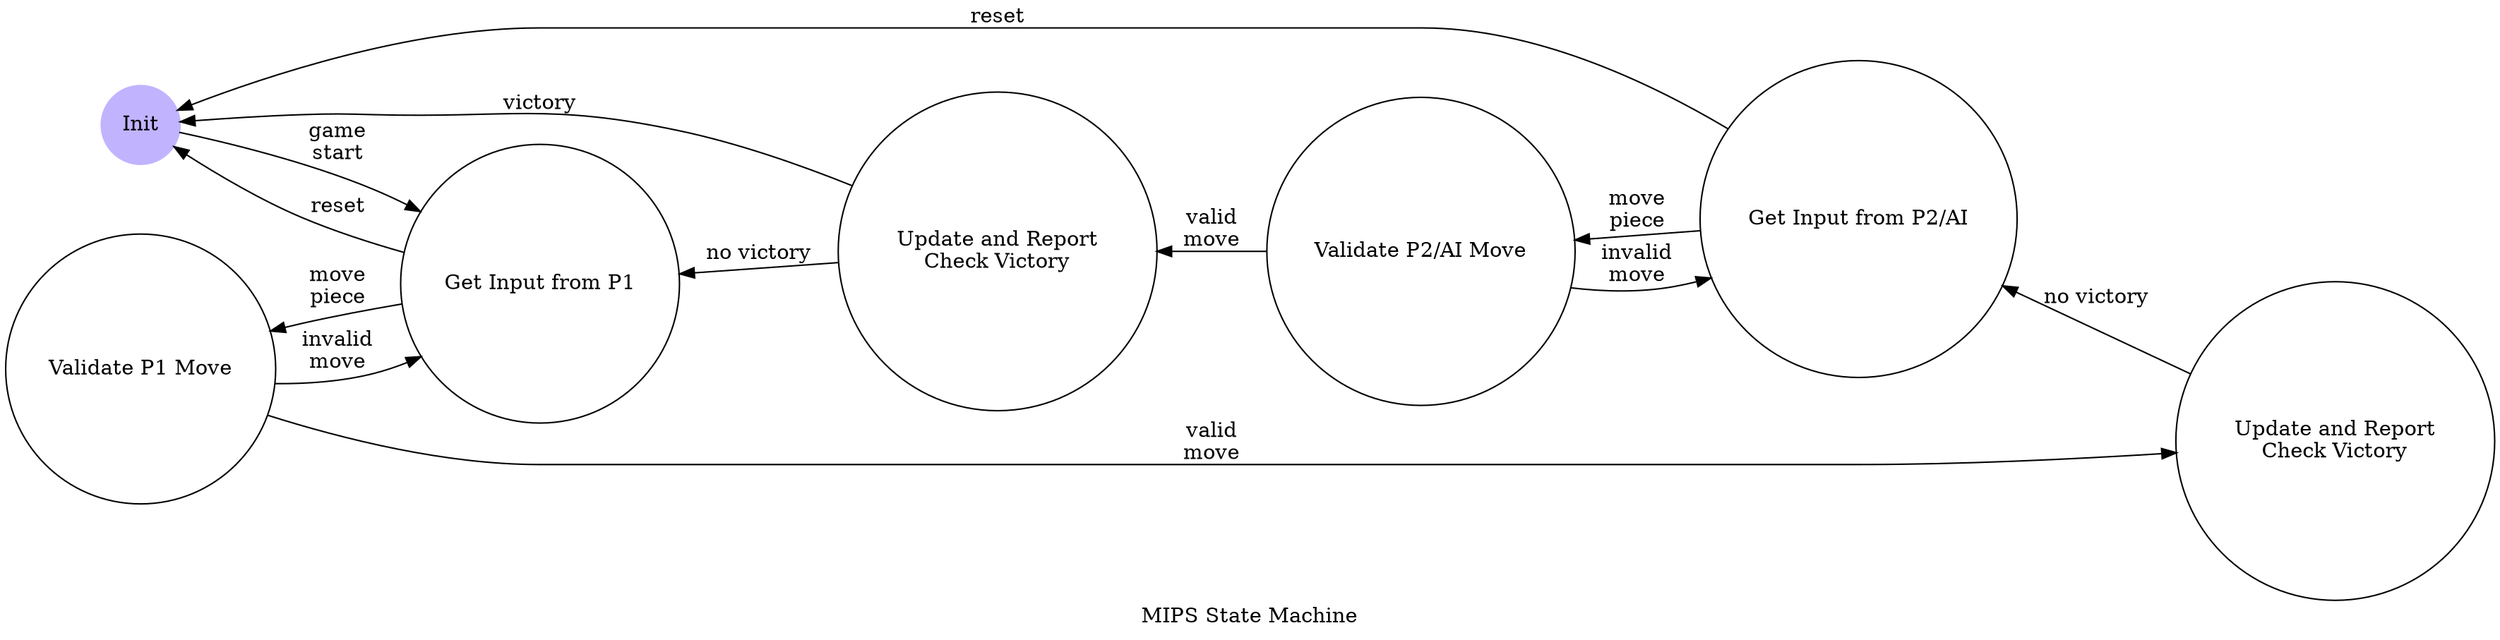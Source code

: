 digraph my_fsm {
    label = "MIPS State Machine";
    rankdir = RL;
    node [shape = circle];
    Update_Report_1 [label = "Update and Report\nCheck Victory"]; 
    Update_Report_2 [label = "Update and Report\nCheck Victory"]; 
    Get_Input_P1 [label = "Get Input from P1"];
    Get_Input_P2 [label = "Get Input from P2/AI"];
    Validate_Move_1 [label = "Validate P1 Move"];
    Validate_Move_2 [label = "Validate P2/AI Move"];
    Init [style=filled,color=".7 .3 1.0"];

    Init -> Get_Input_P1 [label = "game\nstart"];
    Get_Input_P1 -> Init [label = "reset"];
    Get_Input_P1 -> Validate_Move_1 [label = "move\npiece"];
    Validate_Move_1 -> Get_Input_P1 [label = "invalid\nmove"];
    Update_Report_1 [label="Update and Report\nCheck Victory"]; 
    Validate_Move_1 -> Update_Report_1 [label = "valid\nmove"];
    Update_Report_1 -> Get_Input_P2 [label = "no victory"];
    Get_Input_P2 -> Init [label = "reset"];
    Get_Input_P2 -> Validate_Move_2 [label = "move\npiece"];
    Validate_Move_2 -> Get_Input_P2 [label = "invalid\nmove"];
    Validate_Move_2 -> Update_Report_2 [label = "valid\nmove"];
    Update_Report_2 -> Init [label = "victory"];
    Update_Report_2 -> Get_Input_P1 [label = "no victory"];
}